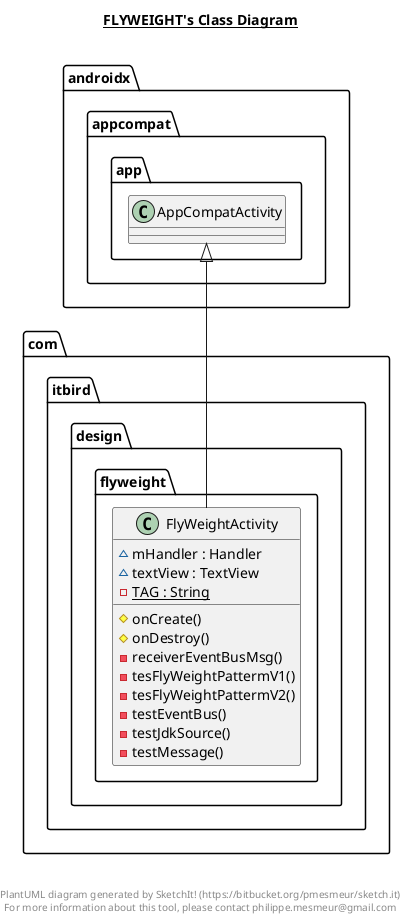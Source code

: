 @startuml

title __FLYWEIGHT's Class Diagram__\n

  namespace com.itbird.design {
    namespace flyweight {
      class com.itbird.design.flyweight.FlyWeightActivity {
          ~ mHandler : Handler
          ~ textView : TextView
          {static} - TAG : String
          # onCreate()
          # onDestroy()
          - receiverEventBusMsg()
          - tesFlyWeightPattermV1()
          - tesFlyWeightPattermV2()
          - testEventBus()
          - testJdkSource()
          - testMessage()
      }
    }
  }
  

  com.itbird.design.flyweight.FlyWeightActivity -up-|> androidx.appcompat.app.AppCompatActivity


right footer


PlantUML diagram generated by SketchIt! (https://bitbucket.org/pmesmeur/sketch.it)
For more information about this tool, please contact philippe.mesmeur@gmail.com
endfooter

@enduml

